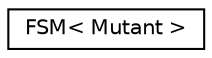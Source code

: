 digraph "Graphical Class Hierarchy"
{
  edge [fontname="Helvetica",fontsize="10",labelfontname="Helvetica",labelfontsize="10"];
  node [fontname="Helvetica",fontsize="10",shape=record];
  rankdir="LR";
  Node0 [label="FSM\< Mutant \>",height=0.2,width=0.4,color="black", fillcolor="white", style="filled",URL="$class_f_s_m.html"];
}
